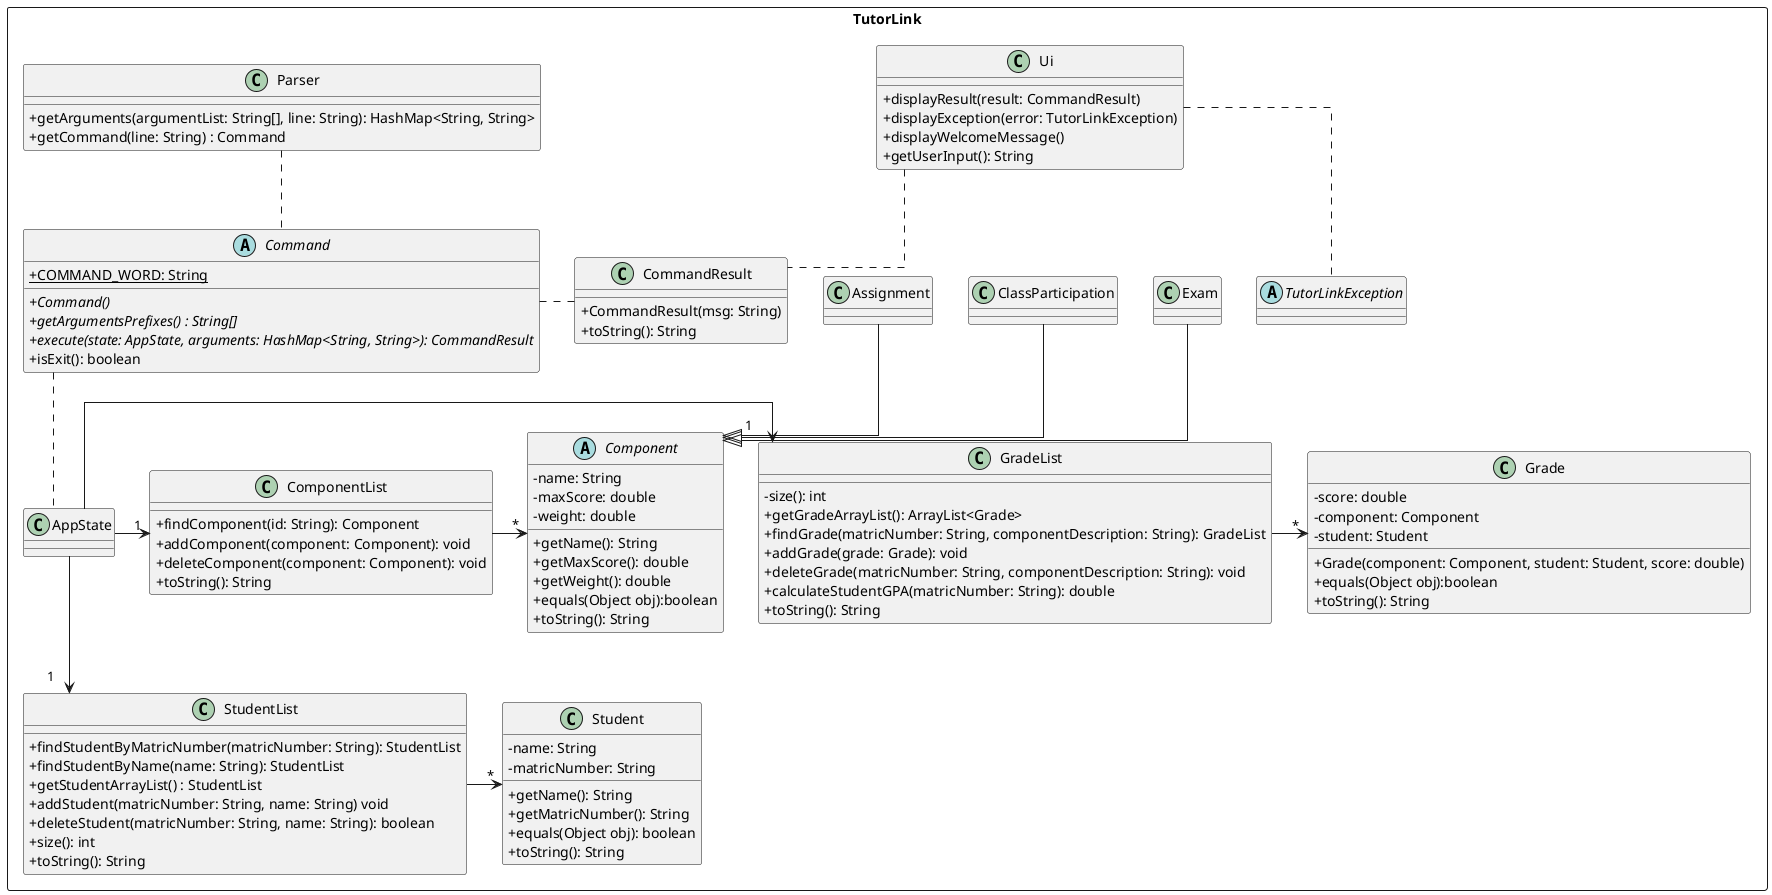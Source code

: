 @startuml App Diagram

'https://plantuml.com/class-diagram
' !include Style.puml
skinparam classAttributeIconSize 0
skinparam classMethodIconSize 0
skinparam linetype ortho

package TutorLink <<Rectangle>>{

class CommandResult {
    + CommandResult(msg: String)
    + toString(): String
}

class Ui {
    + displayResult(result: CommandResult)
    + displayException(error: TutorLinkException)
    + displayWelcomeMessage()
    + getUserInput(): String
}

Ui .. CommandResult

Ui .. TutorLinkException

abstract class TutorLinkException

abstract class Command {
    + {static}COMMAND_WORD: String
    + Command() {abstract}
    + {abstract} getArgumentsPrefixes() : String[]
    + execute(state: AppState, arguments: HashMap<String, String>): CommandResult {abstract}
    + isExit(): boolean
}

Command ..right.. CommandResult


abstract class Component {
    - name: String
    - maxScore: double
    - weight: double
    + getName(): String
    + getMaxScore(): double
    + getWeight(): double
    + equals(Object obj):boolean
    + toString(): String
}
class Exam
class ClassParticipation
class Assignment

Exam --|> Component
ClassParticipation --|> Component
Assignment --|> Component


class Student{
    - name: String
    - matricNumber: String
    + getName(): String
    + getMatricNumber(): String
    + equals(Object obj): boolean
    + toString(): String
}

class Grade{
    - score: double
    - component: Component
    - student: Student
    + Grade(component: Component, student: Student, score: double)
    + equals(Object obj):boolean
    + toString(): String
}


class AppState
class GradeList{
	- size(): int
	+ getGradeArrayList(): ArrayList<Grade>
    + findGrade(matricNumber: String, componentDescription: String): GradeList
    + addGrade(grade: Grade): void
    + deleteGrade(matricNumber: String, componentDescription: String): void
    + calculateStudentGPA(matricNumber: String): double
    + toString(): String
}
class StudentList {
    + findStudentByMatricNumber(matricNumber: String): StudentList
    + findStudentByName(name: String): StudentList
	+ getStudentArrayList() : StudentList
    + addStudent(matricNumber: String, name: String) void
    + deleteStudent(matricNumber: String, name: String): boolean
    + size(): int
    + toString(): String
}
class ComponentList {
    + findComponent(id: String): Component
    + addComponent(component: Component): void
    + deleteComponent(component: Component): void
    + toString(): String
}

AppState -> "1" GradeList
AppState --> "1" StudentList
AppState -> "1" ComponentList

GradeList -> "*" Grade
ComponentList -> "*" Component
StudentList -> "*" Student

Command .. AppState

class Parser {
    + getArguments(argumentList: String[], line: String): HashMap<String, String>
    + getCommand(line: String) : Command
}

Parser .. Command

}

@enduml